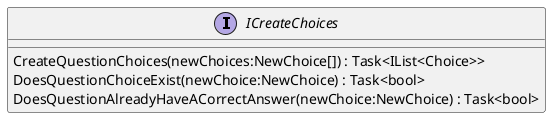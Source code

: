 @startuml
interface ICreateChoices {
    CreateQuestionChoices(newChoices:NewChoice[]) : Task<IList<Choice>>
    DoesQuestionChoiceExist(newChoice:NewChoice) : Task<bool>
    DoesQuestionAlreadyHaveACorrectAnswer(newChoice:NewChoice) : Task<bool>
}
@enduml
